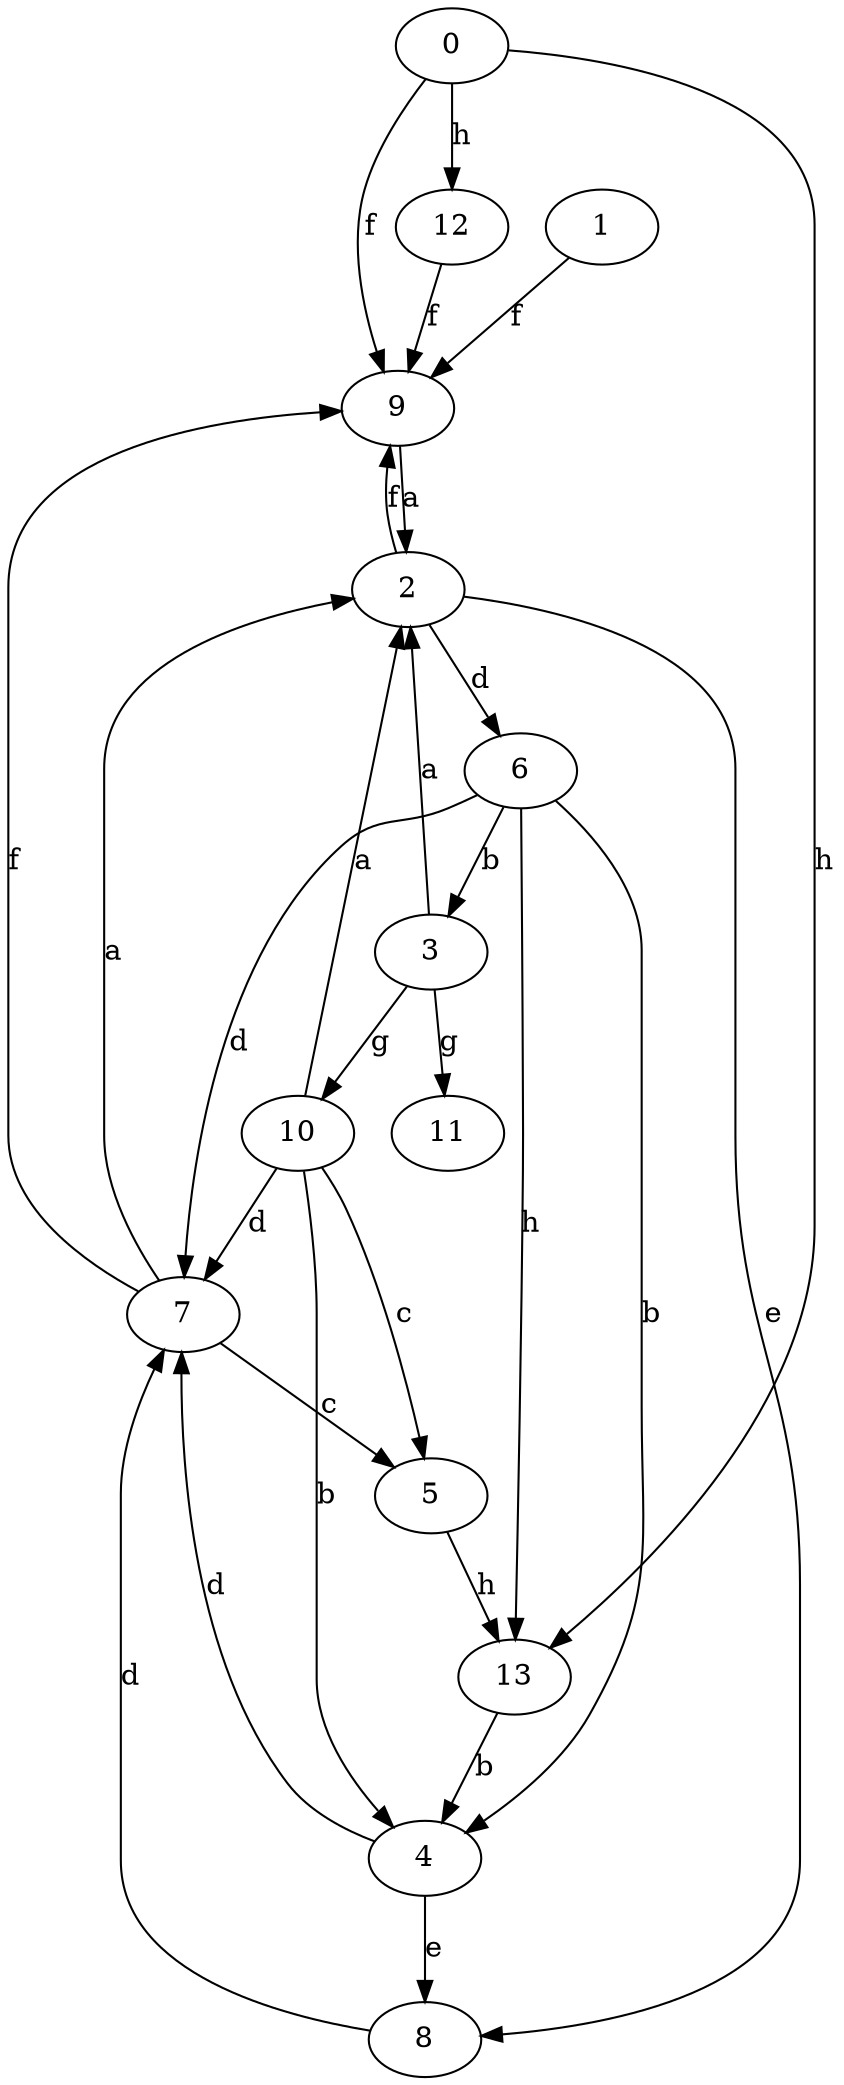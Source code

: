 strict digraph  {
1;
2;
3;
4;
5;
6;
7;
8;
9;
10;
0;
11;
12;
13;
1 -> 9  [label=f];
2 -> 6  [label=d];
2 -> 8  [label=e];
2 -> 9  [label=f];
3 -> 2  [label=a];
3 -> 10  [label=g];
3 -> 11  [label=g];
4 -> 7  [label=d];
4 -> 8  [label=e];
5 -> 13  [label=h];
6 -> 3  [label=b];
6 -> 4  [label=b];
6 -> 7  [label=d];
6 -> 13  [label=h];
7 -> 2  [label=a];
7 -> 5  [label=c];
7 -> 9  [label=f];
8 -> 7  [label=d];
9 -> 2  [label=a];
10 -> 2  [label=a];
10 -> 4  [label=b];
10 -> 5  [label=c];
10 -> 7  [label=d];
0 -> 9  [label=f];
0 -> 12  [label=h];
0 -> 13  [label=h];
12 -> 9  [label=f];
13 -> 4  [label=b];
}
